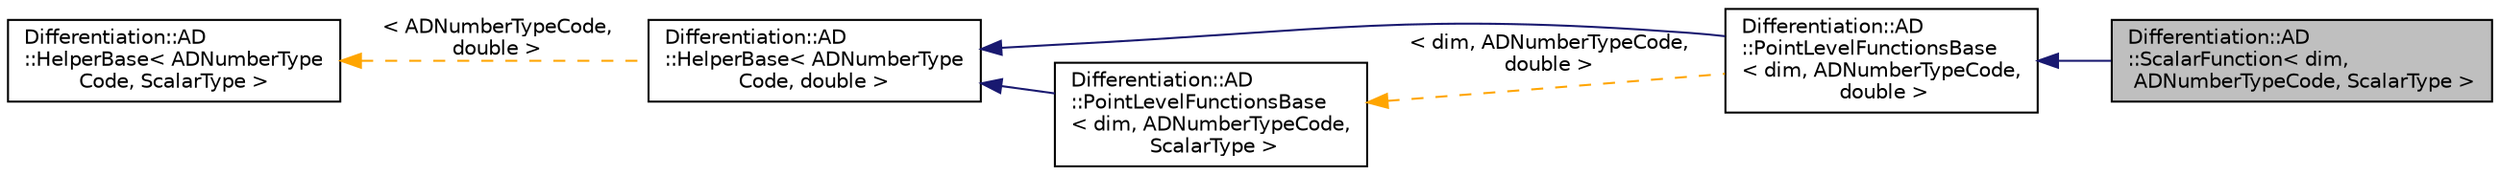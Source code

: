 digraph "Differentiation::AD::ScalarFunction&lt; dim, ADNumberTypeCode, ScalarType &gt;"
{
 // LATEX_PDF_SIZE
  edge [fontname="Helvetica",fontsize="10",labelfontname="Helvetica",labelfontsize="10"];
  node [fontname="Helvetica",fontsize="10",shape=record];
  rankdir="LR";
  Node1 [label="Differentiation::AD\l::ScalarFunction\< dim,\l ADNumberTypeCode, ScalarType \>",height=0.2,width=0.4,color="black", fillcolor="grey75", style="filled", fontcolor="black",tooltip=" "];
  Node2 -> Node1 [dir="back",color="midnightblue",fontsize="10",style="solid",fontname="Helvetica"];
  Node2 [label="Differentiation::AD\l::PointLevelFunctionsBase\l\< dim, ADNumberTypeCode,\l double \>",height=0.2,width=0.4,color="black", fillcolor="white", style="filled",URL="$classDifferentiation_1_1AD_1_1PointLevelFunctionsBase.html",tooltip=" "];
  Node3 -> Node2 [dir="back",color="midnightblue",fontsize="10",style="solid",fontname="Helvetica"];
  Node3 [label="Differentiation::AD\l::HelperBase\< ADNumberType\lCode, double \>",height=0.2,width=0.4,color="black", fillcolor="white", style="filled",URL="$classDifferentiation_1_1AD_1_1HelperBase.html",tooltip=" "];
  Node4 -> Node3 [dir="back",color="orange",fontsize="10",style="dashed",label=" \< ADNumberTypeCode,\l double \>" ,fontname="Helvetica"];
  Node4 [label="Differentiation::AD\l::HelperBase\< ADNumberType\lCode, ScalarType \>",height=0.2,width=0.4,color="black", fillcolor="white", style="filled",URL="$classDifferentiation_1_1AD_1_1HelperBase.html",tooltip=" "];
  Node5 -> Node2 [dir="back",color="orange",fontsize="10",style="dashed",label=" \< dim, ADNumberTypeCode,\l double \>" ,fontname="Helvetica"];
  Node5 [label="Differentiation::AD\l::PointLevelFunctionsBase\l\< dim, ADNumberTypeCode,\l ScalarType \>",height=0.2,width=0.4,color="black", fillcolor="white", style="filled",URL="$classDifferentiation_1_1AD_1_1PointLevelFunctionsBase.html",tooltip=" "];
  Node3 -> Node5 [dir="back",color="midnightblue",fontsize="10",style="solid",fontname="Helvetica"];
}
